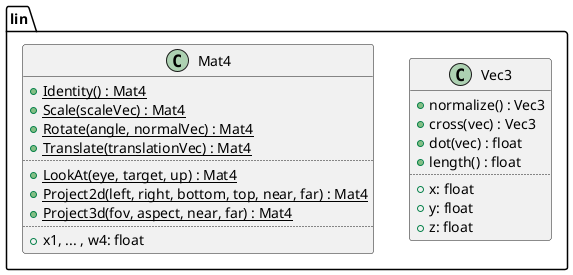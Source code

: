@startuml
set separator ::

class lin::Vec3 {
	+normalize() : Vec3
	+cross(vec) : Vec3
	+dot(vec) : float
	+length() : float
	..
	+x: float
	+y: float
	+z: float
}

class lin::Mat4 {
	{static} +Identity() : Mat4
	{static} +Scale(scaleVec) : Mat4
	{static} +Rotate(angle, normalVec) : Mat4
	{static} +Translate(translationVec) : Mat4
	..
	{static} +LookAt(eye, target, up) : Mat4
	{static} +Project2d(left, right, bottom, top, near, far) : Mat4
	{static} +Project3d(fov, aspect, near, far) : Mat4
	..
	+x1, ... , w4: float
}

@enduml
